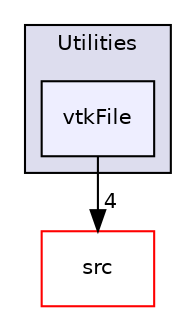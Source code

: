 digraph "utilities/Utilities/vtkFile" {
  compound=true
  node [ fontsize="10", fontname="Helvetica"];
  edge [ labelfontsize="10", labelfontname="Helvetica"];
  subgraph clusterdir_a6e08d71479fa323a1b05a998d2f3920 {
    graph [ bgcolor="#ddddee", pencolor="black", label="Utilities" fontname="Helvetica", fontsize="10", URL="dir_a6e08d71479fa323a1b05a998d2f3920.html"]
  dir_0cfeaf495ad31305719e11b9a508b335 [shape=box, label="vtkFile", style="filled", fillcolor="#eeeeff", pencolor="black", URL="dir_0cfeaf495ad31305719e11b9a508b335.html"];
  }
  dir_68267d1309a1af8e8297ef4c3efbcdba [shape=box label="src" fillcolor="white" style="filled" color="red" URL="dir_68267d1309a1af8e8297ef4c3efbcdba.html"];
  dir_0cfeaf495ad31305719e11b9a508b335->dir_68267d1309a1af8e8297ef4c3efbcdba [headlabel="4", labeldistance=1.5 headhref="dir_000199_000007.html"];
}
